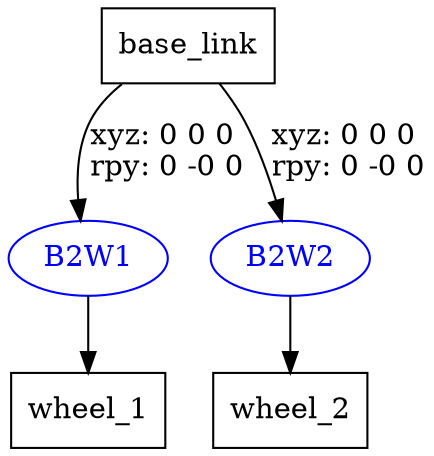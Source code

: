 digraph G {
node [shape=box];
"base_link" [label="base_link"];
"wheel_1" [label="wheel_1"];
"wheel_2" [label="wheel_2"];
node [shape=ellipse, color=blue, fontcolor=blue];
"base_link" -> "B2W1" [label="xyz: 0 0 0 \nrpy: 0 -0 0"]
"B2W1" -> "wheel_1"
"base_link" -> "B2W2" [label="xyz: 0 0 0 \nrpy: 0 -0 0"]
"B2W2" -> "wheel_2"
}
